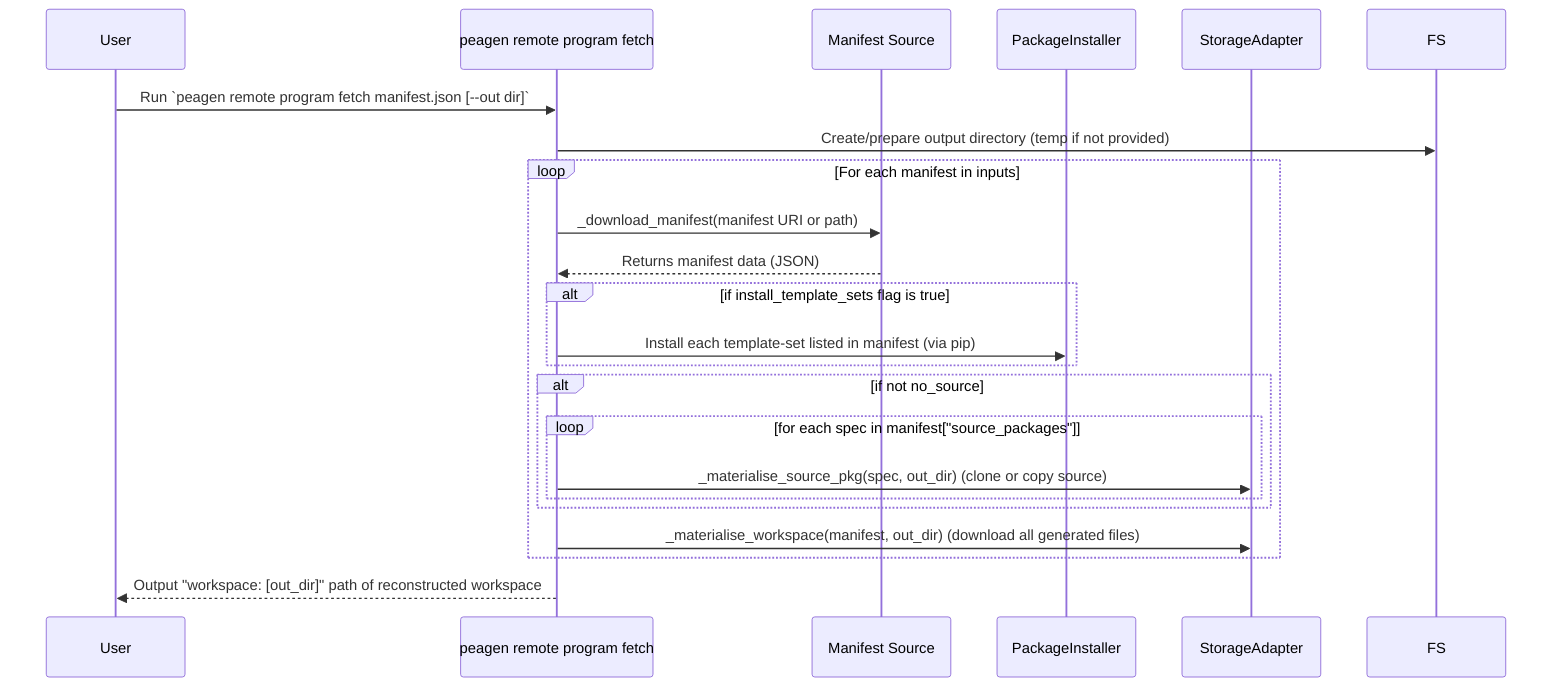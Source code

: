 sequenceDiagram
    participant User
    participant CLI as peagen remote program fetch
    participant Net as Manifest Source
    participant Pip as PackageInstaller
    participant Adapter as StorageAdapter
    User ->> CLI: Run `peagen remote program fetch manifest.json [--out dir]`
    CLI ->> FS: Create/prepare output directory (temp if not provided)
    loop For each manifest in inputs
        CLI ->> Net: _download_manifest(manifest URI or path)
        Net -->> CLI: Returns manifest data (JSON)
        alt if install_template_sets flag is true
            CLI ->> Pip: Install each template-set listed in manifest (via pip)
        end
        alt if not no_source
            loop for each spec in manifest["source_packages"]
                CLI ->> Adapter: _materialise_source_pkg(spec, out_dir) (clone or copy source)
            end
        end
        CLI ->> Adapter: _materialise_workspace(manifest, out_dir) (download all generated files)
    end
    CLI -->> User: Output "workspace: [out_dir]" path of reconstructed workspace
